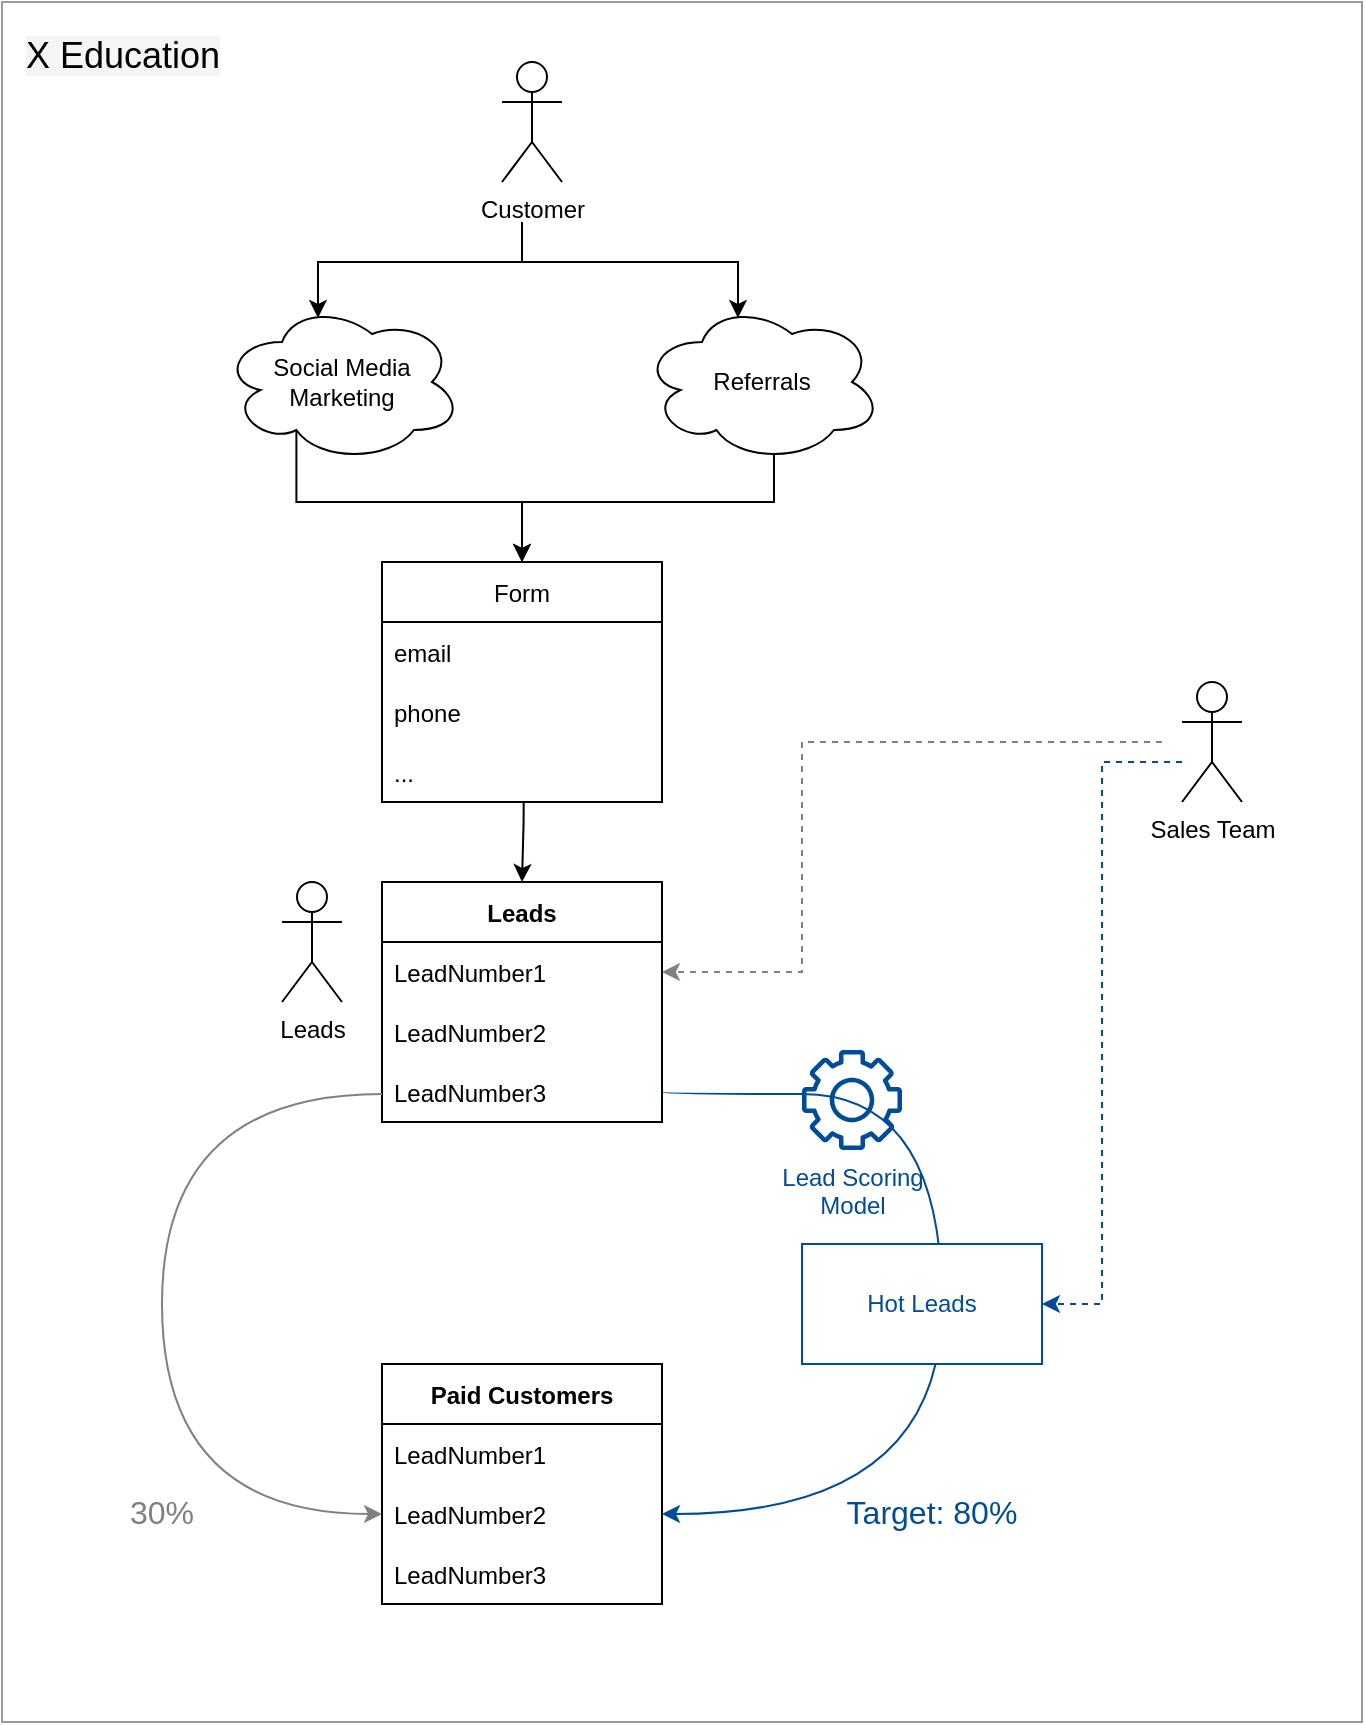 <mxfile version="15.4.0" type="device"><diagram id="zqg2Jp_8XkFMbgpgluzL" name="Page-1"><mxGraphModel dx="1395" dy="1029" grid="1" gridSize="10" guides="1" tooltips="1" connect="1" arrows="1" fold="1" page="1" pageScale="1" pageWidth="1654" pageHeight="1169" math="0" shadow="0"><root><mxCell id="0"/><mxCell id="1" parent="0"/><mxCell id="vOSbqAlKvJvzk14dFPcx-57" value="" style="rounded=0;whiteSpace=wrap;html=1;fontSize=16;fontColor=#000000;strokeColor=#999999;fillColor=none;" vertex="1" parent="1"><mxGeometry x="80" y="20" width="680" height="860" as="geometry"/></mxCell><mxCell id="vOSbqAlKvJvzk14dFPcx-1" value="Customer" style="shape=umlActor;verticalLabelPosition=bottom;verticalAlign=top;html=1;outlineConnect=0;" vertex="1" parent="1"><mxGeometry x="330" y="50" width="30" height="60" as="geometry"/></mxCell><mxCell id="vOSbqAlKvJvzk14dFPcx-3" value="Social Media Marketing" style="ellipse;shape=cloud;whiteSpace=wrap;html=1;" vertex="1" parent="1"><mxGeometry x="190" y="170" width="120" height="80" as="geometry"/></mxCell><mxCell id="vOSbqAlKvJvzk14dFPcx-4" value="Referrals" style="ellipse;shape=cloud;whiteSpace=wrap;html=1;" vertex="1" parent="1"><mxGeometry x="400" y="170" width="120" height="80" as="geometry"/></mxCell><mxCell id="vOSbqAlKvJvzk14dFPcx-11" value="Form" style="swimlane;fontStyle=0;childLayout=stackLayout;horizontal=1;startSize=30;horizontalStack=0;resizeParent=1;resizeParentMax=0;resizeLast=0;collapsible=1;marginBottom=0;" vertex="1" parent="1"><mxGeometry x="270" y="300" width="140" height="120" as="geometry"/></mxCell><mxCell id="vOSbqAlKvJvzk14dFPcx-12" value="email" style="text;strokeColor=none;fillColor=none;align=left;verticalAlign=middle;spacingLeft=4;spacingRight=4;overflow=hidden;points=[[0,0.5],[1,0.5]];portConstraint=eastwest;rotatable=0;" vertex="1" parent="vOSbqAlKvJvzk14dFPcx-11"><mxGeometry y="30" width="140" height="30" as="geometry"/></mxCell><mxCell id="vOSbqAlKvJvzk14dFPcx-13" value="phone" style="text;strokeColor=none;fillColor=none;align=left;verticalAlign=middle;spacingLeft=4;spacingRight=4;overflow=hidden;points=[[0,0.5],[1,0.5]];portConstraint=eastwest;rotatable=0;" vertex="1" parent="vOSbqAlKvJvzk14dFPcx-11"><mxGeometry y="60" width="140" height="30" as="geometry"/></mxCell><mxCell id="vOSbqAlKvJvzk14dFPcx-14" value="..." style="text;strokeColor=none;fillColor=none;align=left;verticalAlign=middle;spacingLeft=4;spacingRight=4;overflow=hidden;points=[[0,0.5],[1,0.5]];portConstraint=eastwest;rotatable=0;" vertex="1" parent="vOSbqAlKvJvzk14dFPcx-11"><mxGeometry y="90" width="140" height="30" as="geometry"/></mxCell><mxCell id="vOSbqAlKvJvzk14dFPcx-21" value="Leads" style="swimlane;fontStyle=1;childLayout=stackLayout;horizontal=1;startSize=30;horizontalStack=0;resizeParent=1;resizeParentMax=0;resizeLast=0;collapsible=1;marginBottom=0;" vertex="1" parent="1"><mxGeometry x="270" y="460" width="140" height="120" as="geometry"/></mxCell><mxCell id="vOSbqAlKvJvzk14dFPcx-22" value="LeadNumber1" style="text;strokeColor=none;fillColor=none;align=left;verticalAlign=middle;spacingLeft=4;spacingRight=4;overflow=hidden;points=[[0,0.5],[1,0.5]];portConstraint=eastwest;rotatable=0;" vertex="1" parent="vOSbqAlKvJvzk14dFPcx-21"><mxGeometry y="30" width="140" height="30" as="geometry"/></mxCell><mxCell id="vOSbqAlKvJvzk14dFPcx-23" value="LeadNumber2" style="text;strokeColor=none;fillColor=none;align=left;verticalAlign=middle;spacingLeft=4;spacingRight=4;overflow=hidden;points=[[0,0.5],[1,0.5]];portConstraint=eastwest;rotatable=0;" vertex="1" parent="vOSbqAlKvJvzk14dFPcx-21"><mxGeometry y="60" width="140" height="30" as="geometry"/></mxCell><mxCell id="vOSbqAlKvJvzk14dFPcx-24" value="LeadNumber3" style="text;strokeColor=none;fillColor=none;align=left;verticalAlign=middle;spacingLeft=4;spacingRight=4;overflow=hidden;points=[[0,0.5],[1,0.5]];portConstraint=eastwest;rotatable=0;" vertex="1" parent="vOSbqAlKvJvzk14dFPcx-21"><mxGeometry y="90" width="140" height="30" as="geometry"/></mxCell><mxCell id="vOSbqAlKvJvzk14dFPcx-25" value="Leads" style="shape=umlActor;verticalLabelPosition=bottom;verticalAlign=top;html=1;outlineConnect=0;" vertex="1" parent="1"><mxGeometry x="220" y="460" width="30" height="60" as="geometry"/></mxCell><mxCell id="vOSbqAlKvJvzk14dFPcx-26" value="Paid Customers" style="swimlane;fontStyle=1;childLayout=stackLayout;horizontal=1;startSize=30;horizontalStack=0;resizeParent=1;resizeParentMax=0;resizeLast=0;collapsible=1;marginBottom=0;" vertex="1" parent="1"><mxGeometry x="270" y="701" width="140" height="120" as="geometry"/></mxCell><mxCell id="vOSbqAlKvJvzk14dFPcx-27" value="LeadNumber1" style="text;strokeColor=none;fillColor=none;align=left;verticalAlign=middle;spacingLeft=4;spacingRight=4;overflow=hidden;points=[[0,0.5],[1,0.5]];portConstraint=eastwest;rotatable=0;" vertex="1" parent="vOSbqAlKvJvzk14dFPcx-26"><mxGeometry y="30" width="140" height="30" as="geometry"/></mxCell><mxCell id="vOSbqAlKvJvzk14dFPcx-28" value="LeadNumber2" style="text;strokeColor=none;fillColor=none;align=left;verticalAlign=middle;spacingLeft=4;spacingRight=4;overflow=hidden;points=[[0,0.5],[1,0.5]];portConstraint=eastwest;rotatable=0;" vertex="1" parent="vOSbqAlKvJvzk14dFPcx-26"><mxGeometry y="60" width="140" height="30" as="geometry"/></mxCell><mxCell id="vOSbqAlKvJvzk14dFPcx-29" value="LeadNumber3" style="text;strokeColor=none;fillColor=none;align=left;verticalAlign=middle;spacingLeft=4;spacingRight=4;overflow=hidden;points=[[0,0.5],[1,0.5]];portConstraint=eastwest;rotatable=0;" vertex="1" parent="vOSbqAlKvJvzk14dFPcx-26"><mxGeometry y="90" width="140" height="30" as="geometry"/></mxCell><mxCell id="vOSbqAlKvJvzk14dFPcx-30" value="" style="curved=1;endArrow=classic;html=1;rounded=0;edgeStyle=orthogonalEdgeStyle;entryX=0;entryY=0.5;entryDx=0;entryDy=0;strokeColor=#808080;" edge="1" parent="1" target="vOSbqAlKvJvzk14dFPcx-28"><mxGeometry width="50" height="50" relative="1" as="geometry"><mxPoint x="270" y="566" as="sourcePoint"/><mxPoint x="660" y="491" as="targetPoint"/><Array as="points"><mxPoint x="160" y="566"/><mxPoint x="160" y="776"/></Array></mxGeometry></mxCell><mxCell id="vOSbqAlKvJvzk14dFPcx-31" value="" style="curved=1;endArrow=classic;html=1;rounded=0;edgeStyle=orthogonalEdgeStyle;entryX=1;entryY=0.5;entryDx=0;entryDy=0;exitX=1;exitY=0.5;exitDx=0;exitDy=0;fontColor=#004C99;strokeColor=#004C99;" edge="1" parent="1" source="vOSbqAlKvJvzk14dFPcx-24" target="vOSbqAlKvJvzk14dFPcx-28"><mxGeometry width="50" height="50" relative="1" as="geometry"><mxPoint x="420" y="566.0" as="sourcePoint"/><mxPoint x="280" y="786" as="targetPoint"/><Array as="points"><mxPoint x="550" y="566"/><mxPoint x="550" y="776"/></Array></mxGeometry></mxCell><mxCell id="vOSbqAlKvJvzk14dFPcx-32" value="Sales Team" style="shape=umlActor;verticalLabelPosition=bottom;verticalAlign=top;html=1;outlineConnect=0;" vertex="1" parent="1"><mxGeometry x="670" y="360" width="30" height="60" as="geometry"/></mxCell><mxCell id="vOSbqAlKvJvzk14dFPcx-37" value="" style="endArrow=classic;html=1;rounded=0;edgeStyle=orthogonalEdgeStyle;entryX=1;entryY=0.5;entryDx=0;entryDy=0;dashed=1;strokeColor=#808080;" edge="1" parent="1" target="vOSbqAlKvJvzk14dFPcx-22"><mxGeometry width="50" height="50" relative="1" as="geometry"><mxPoint x="660" y="390" as="sourcePoint"/><mxPoint x="580" y="460" as="targetPoint"/><Array as="points"><mxPoint x="480" y="390"/><mxPoint x="480" y="505"/></Array></mxGeometry></mxCell><mxCell id="vOSbqAlKvJvzk14dFPcx-40" value="" style="endArrow=classic;html=1;rounded=0;edgeStyle=orthogonalEdgeStyle;entryX=1;entryY=0.5;entryDx=0;entryDy=0;dashed=1;fontColor=#004C99;strokeColor=#004C99;" edge="1" parent="1" target="vOSbqAlKvJvzk14dFPcx-41"><mxGeometry width="50" height="50" relative="1" as="geometry"><mxPoint x="670" y="400.0" as="sourcePoint"/><mxPoint x="430" y="515.0" as="targetPoint"/><Array as="points"><mxPoint x="630" y="400"/><mxPoint x="630" y="671"/></Array></mxGeometry></mxCell><mxCell id="vOSbqAlKvJvzk14dFPcx-41" value="Hot Leads" style="rounded=0;whiteSpace=wrap;html=1;strokeColor=#004C99;fontColor=#004C99;" vertex="1" parent="1"><mxGeometry x="480" y="641" width="120" height="60" as="geometry"/></mxCell><mxCell id="vOSbqAlKvJvzk14dFPcx-42" value="30%" style="text;html=1;strokeColor=none;fillColor=none;align=center;verticalAlign=middle;whiteSpace=wrap;rounded=0;fontSize=16;fontColor=#808080;" vertex="1" parent="1"><mxGeometry x="130" y="760" width="60" height="30" as="geometry"/></mxCell><mxCell id="vOSbqAlKvJvzk14dFPcx-43" value="Target: 80%" style="text;html=1;strokeColor=none;fillColor=none;align=center;verticalAlign=middle;whiteSpace=wrap;rounded=0;fontSize=16;fontColor=#004C99;" vertex="1" parent="1"><mxGeometry x="500" y="760" width="90" height="30" as="geometry"/></mxCell><mxCell id="vOSbqAlKvJvzk14dFPcx-45" value="Lead Scoring &lt;br&gt;Model" style="sketch=0;outlineConnect=0;fontColor=#004C99;gradientColor=none;fillColor=#004C99;strokeColor=none;dashed=0;verticalLabelPosition=bottom;verticalAlign=top;align=center;html=1;fontSize=12;fontStyle=0;aspect=fixed;pointerEvents=1;shape=mxgraph.aws4.gear;" vertex="1" parent="1"><mxGeometry x="480" y="544" width="50" height="50" as="geometry"/></mxCell><mxCell id="vOSbqAlKvJvzk14dFPcx-49" value="" style="endArrow=classic;html=1;rounded=0;fontSize=16;fontColor=#004C99;strokeColor=#000000;edgeStyle=orthogonalEdgeStyle;entryX=0.4;entryY=0.1;entryDx=0;entryDy=0;entryPerimeter=0;" edge="1" parent="1" target="vOSbqAlKvJvzk14dFPcx-3"><mxGeometry width="50" height="50" relative="1" as="geometry"><mxPoint x="340" y="130" as="sourcePoint"/><mxPoint x="550" y="370" as="targetPoint"/><Array as="points"><mxPoint x="340" y="150"/><mxPoint x="238" y="150"/></Array></mxGeometry></mxCell><mxCell id="vOSbqAlKvJvzk14dFPcx-50" value="" style="endArrow=classic;html=1;rounded=0;fontSize=16;fontColor=#004C99;strokeColor=#000000;edgeStyle=orthogonalEdgeStyle;entryX=0.4;entryY=0.1;entryDx=0;entryDy=0;entryPerimeter=0;" edge="1" parent="1" target="vOSbqAlKvJvzk14dFPcx-4"><mxGeometry width="50" height="50" relative="1" as="geometry"><mxPoint x="340" y="130" as="sourcePoint"/><mxPoint x="268" y="188" as="targetPoint"/><Array as="points"><mxPoint x="340" y="150"/><mxPoint x="448" y="150"/></Array></mxGeometry></mxCell><mxCell id="vOSbqAlKvJvzk14dFPcx-52" value="" style="endArrow=classic;html=1;rounded=0;fontSize=16;fontColor=#004C99;strokeColor=#000000;edgeStyle=orthogonalEdgeStyle;entryX=0.5;entryY=0;entryDx=0;entryDy=0;exitX=0.55;exitY=0.95;exitDx=0;exitDy=0;exitPerimeter=0;" edge="1" parent="1" source="vOSbqAlKvJvzk14dFPcx-4" target="vOSbqAlKvJvzk14dFPcx-11"><mxGeometry width="50" height="50" relative="1" as="geometry"><mxPoint x="510" y="270" as="sourcePoint"/><mxPoint x="578" y="318" as="targetPoint"/><Array as="points"><mxPoint x="466" y="270"/><mxPoint x="340" y="270"/></Array></mxGeometry></mxCell><mxCell id="vOSbqAlKvJvzk14dFPcx-53" value="" style="endArrow=classic;html=1;rounded=0;fontSize=16;fontColor=#004C99;strokeColor=#000000;edgeStyle=orthogonalEdgeStyle;exitX=0.31;exitY=0.8;exitDx=0;exitDy=0;exitPerimeter=0;" edge="1" parent="1" source="vOSbqAlKvJvzk14dFPcx-3"><mxGeometry width="50" height="50" relative="1" as="geometry"><mxPoint x="280" y="246" as="sourcePoint"/><mxPoint x="340" y="300" as="targetPoint"/><Array as="points"><mxPoint x="227" y="270"/><mxPoint x="340" y="270"/></Array></mxGeometry></mxCell><mxCell id="vOSbqAlKvJvzk14dFPcx-54" value="" style="endArrow=classic;html=1;rounded=0;fontSize=16;fontColor=#004C99;strokeColor=#000000;edgeStyle=orthogonalEdgeStyle;entryX=0.5;entryY=0;entryDx=0;entryDy=0;exitX=0.506;exitY=1.014;exitDx=0;exitDy=0;exitPerimeter=0;" edge="1" parent="1" source="vOSbqAlKvJvzk14dFPcx-14" target="vOSbqAlKvJvzk14dFPcx-21"><mxGeometry width="50" height="50" relative="1" as="geometry"><mxPoint x="476" y="256" as="sourcePoint"/><mxPoint x="350" y="310.0" as="targetPoint"/><Array as="points"><mxPoint x="341" y="430"/><mxPoint x="340" y="440"/></Array></mxGeometry></mxCell><mxCell id="vOSbqAlKvJvzk14dFPcx-55" value="&lt;meta charset=&quot;utf-8&quot;&gt;&lt;span style=&quot;font-size: 18px; font-style: normal; font-weight: 300; letter-spacing: normal; text-indent: 0px; text-transform: none; word-spacing: 0px; background-color: rgb(244, 245, 247); display: inline; float: none;&quot;&gt;X Education&lt;/span&gt;" style="text;whiteSpace=wrap;html=1;fontSize=16;fontColor=#000000;" vertex="1" parent="1"><mxGeometry x="90" y="30" width="120" height="40" as="geometry"/></mxCell></root></mxGraphModel></diagram></mxfile>